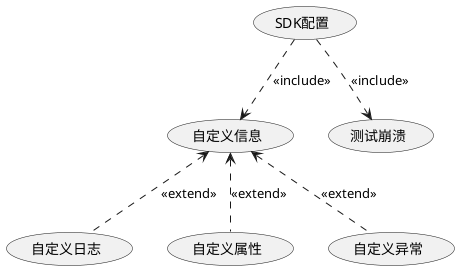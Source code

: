 @startuml
'https://plantuml.com/activity-diagram-beta

(SDK配置) -down.> (测试崩溃) : <<include>>
(SDK配置) -down.> (自定义信息) : <<include>>
(自定义日志) -up.> (自定义信息) : <<extend>>
(自定义属性) -up.> (自定义信息) : <<extend>>
(自定义异常) -up.> (自定义信息) : <<extend>>

@enduml
